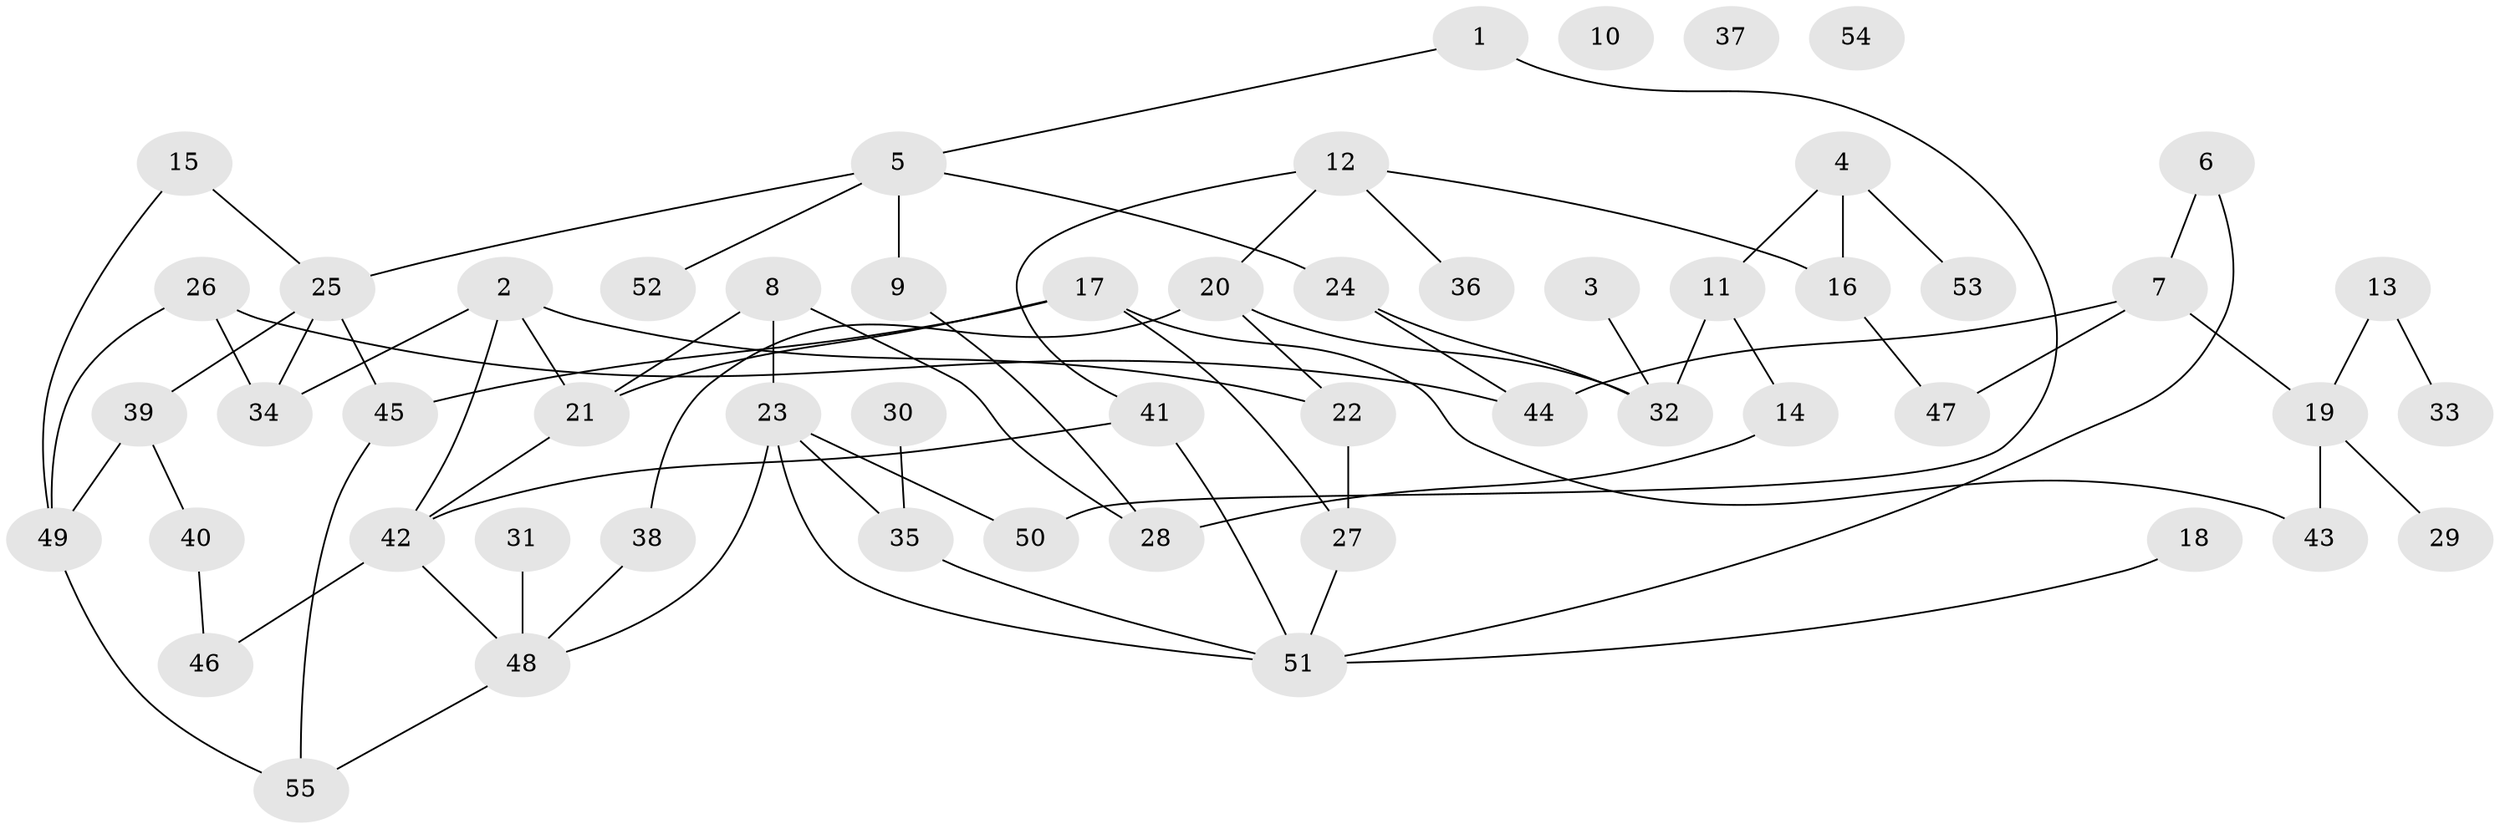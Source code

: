 // Generated by graph-tools (version 1.1) at 2025/49/03/09/25 03:49:07]
// undirected, 55 vertices, 74 edges
graph export_dot {
graph [start="1"]
  node [color=gray90,style=filled];
  1;
  2;
  3;
  4;
  5;
  6;
  7;
  8;
  9;
  10;
  11;
  12;
  13;
  14;
  15;
  16;
  17;
  18;
  19;
  20;
  21;
  22;
  23;
  24;
  25;
  26;
  27;
  28;
  29;
  30;
  31;
  32;
  33;
  34;
  35;
  36;
  37;
  38;
  39;
  40;
  41;
  42;
  43;
  44;
  45;
  46;
  47;
  48;
  49;
  50;
  51;
  52;
  53;
  54;
  55;
  1 -- 5;
  1 -- 50;
  2 -- 21;
  2 -- 22;
  2 -- 34;
  2 -- 42;
  3 -- 32;
  4 -- 11;
  4 -- 16;
  4 -- 53;
  5 -- 9;
  5 -- 24;
  5 -- 25;
  5 -- 52;
  6 -- 7;
  6 -- 51;
  7 -- 19;
  7 -- 44;
  7 -- 47;
  8 -- 21;
  8 -- 23;
  8 -- 28;
  9 -- 28;
  11 -- 14;
  11 -- 32;
  12 -- 16;
  12 -- 20;
  12 -- 36;
  12 -- 41;
  13 -- 19;
  13 -- 33;
  14 -- 28;
  15 -- 25;
  15 -- 49;
  16 -- 47;
  17 -- 21;
  17 -- 27;
  17 -- 43;
  17 -- 45;
  18 -- 51;
  19 -- 29;
  19 -- 43;
  20 -- 22;
  20 -- 32;
  20 -- 38;
  21 -- 42;
  22 -- 27;
  23 -- 35;
  23 -- 48;
  23 -- 50;
  23 -- 51;
  24 -- 32;
  24 -- 44;
  25 -- 34;
  25 -- 39;
  25 -- 45;
  26 -- 34;
  26 -- 44;
  26 -- 49;
  27 -- 51;
  30 -- 35;
  31 -- 48;
  35 -- 51;
  38 -- 48;
  39 -- 40;
  39 -- 49;
  40 -- 46;
  41 -- 42;
  41 -- 51;
  42 -- 46;
  42 -- 48;
  45 -- 55;
  48 -- 55;
  49 -- 55;
}
